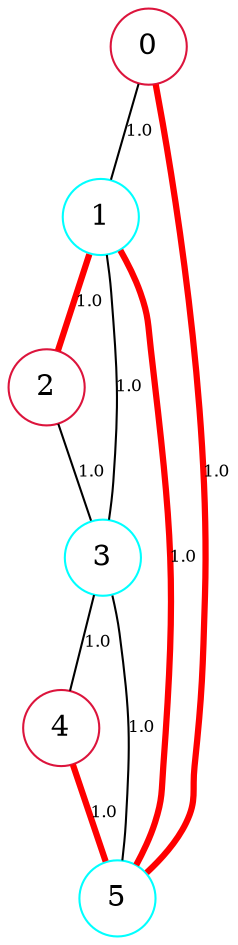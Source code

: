 graph "instance004.txt" {
	edge [fontsize=8]
	node [color=crimson shape=circle width=0.05]
	0 [label=0]
	node [color=aqua shape=circle width=0.05]
	1 [label=1]
	node [color=crimson shape=circle width=0.05]
	2 [label=2]
	node [color=aqua shape=circle width=0.05]
	3 [label=3]
	node [color=crimson shape=circle width=0.05]
	4 [label=4]
	node [color=aqua shape=circle width=0.05]
	5 [label=5]
	0 -- 1 [label=1.0 weight=0]
	1 -- 2 [label=1.0 color=red penwidth=3 weight=0]
	1 -- 3 [label=1.0 weight=0]
	2 -- 3 [label=1.0 weight=0]
	3 -- 4 [label=1.0 weight=0]
	0 -- 5 [label=1.0 color=red penwidth=3 weight=0]
	1 -- 5 [label=1.0 color=red penwidth=3 weight=0]
	3 -- 5 [label=1.0 weight=0]
	4 -- 5 [label=1.0 color=red penwidth=3 weight=0]
}
